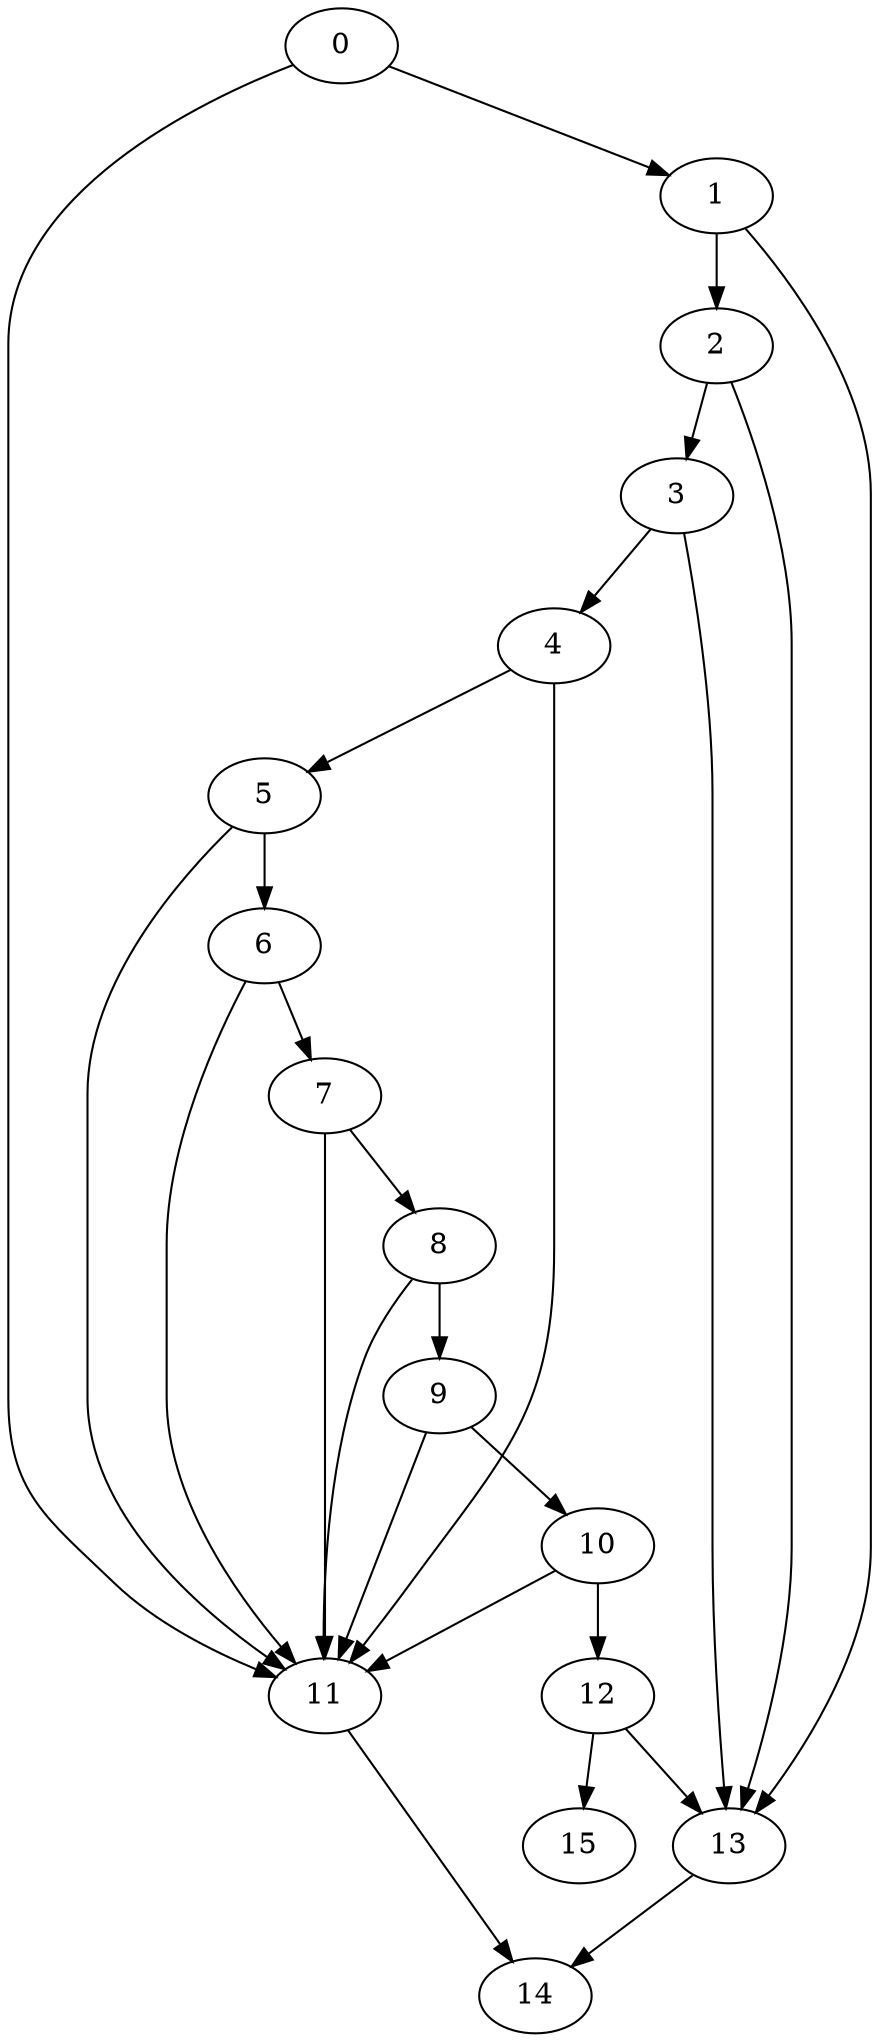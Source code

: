 digraph {
	0
	1
	2
	3
	4
	5
	6
	7
	8
	9
	10
	11
	12
	13
	14
	15
	0 -> 1
	3 -> 4
	4 -> 5
	7 -> 8
	6 -> 11
	7 -> 11
	8 -> 11
	9 -> 11
	10 -> 11
	0 -> 11
	4 -> 11
	5 -> 11
	11 -> 14
	13 -> 14
	9 -> 10
	10 -> 12
	1 -> 13
	2 -> 13
	3 -> 13
	12 -> 13
	12 -> 15
	1 -> 2
	6 -> 7
	2 -> 3
	5 -> 6
	8 -> 9
}
